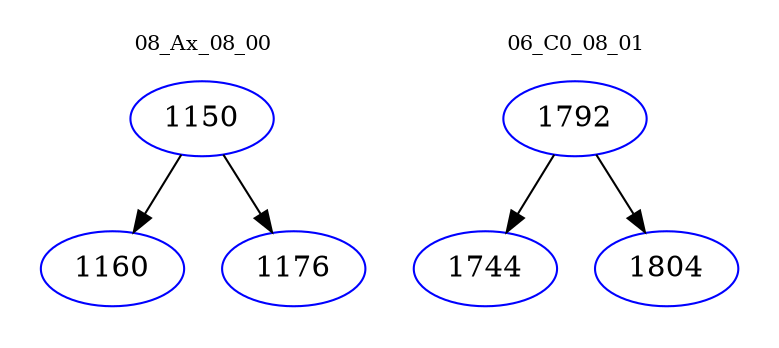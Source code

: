 digraph{
subgraph cluster_0 {
color = white
label = "08_Ax_08_00";
fontsize=10;
T0_1150 [label="1150", color="blue"]
T0_1150 -> T0_1160 [color="black"]
T0_1160 [label="1160", color="blue"]
T0_1150 -> T0_1176 [color="black"]
T0_1176 [label="1176", color="blue"]
}
subgraph cluster_1 {
color = white
label = "06_C0_08_01";
fontsize=10;
T1_1792 [label="1792", color="blue"]
T1_1792 -> T1_1744 [color="black"]
T1_1744 [label="1744", color="blue"]
T1_1792 -> T1_1804 [color="black"]
T1_1804 [label="1804", color="blue"]
}
}
